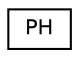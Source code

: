 digraph G
{
  edge [fontname="Helvetica",fontsize="10",labelfontname="Helvetica",labelfontsize="10"];
  node [fontname="Helvetica",fontsize="10",shape=record];
  rankdir="LR";
  Node1 [label="PH",height=0.2,width=0.4,color="black", fillcolor="white", style="filled",URL="$class_p_h.html",tooltip="represents an entire process hitting as defined in a PH file"];
}
